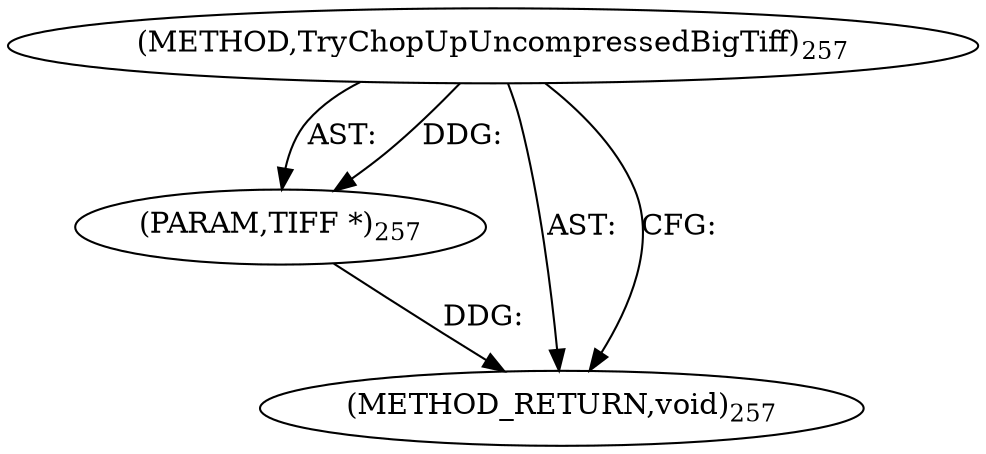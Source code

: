 digraph "TryChopUpUncompressedBigTiff" {  
"78276" [label = <(METHOD,TryChopUpUncompressedBigTiff)<SUB>257</SUB>> ]
"78277" [label = <(PARAM,TIFF *)<SUB>257</SUB>> ]
"78278" [label = <(METHOD_RETURN,void)<SUB>257</SUB>> ]
  "78276" -> "78277"  [ label = "AST: "] 
  "78276" -> "78278"  [ label = "AST: "] 
  "78276" -> "78278"  [ label = "CFG: "] 
  "78277" -> "78278"  [ label = "DDG: "] 
  "78276" -> "78277"  [ label = "DDG: "] 
}
